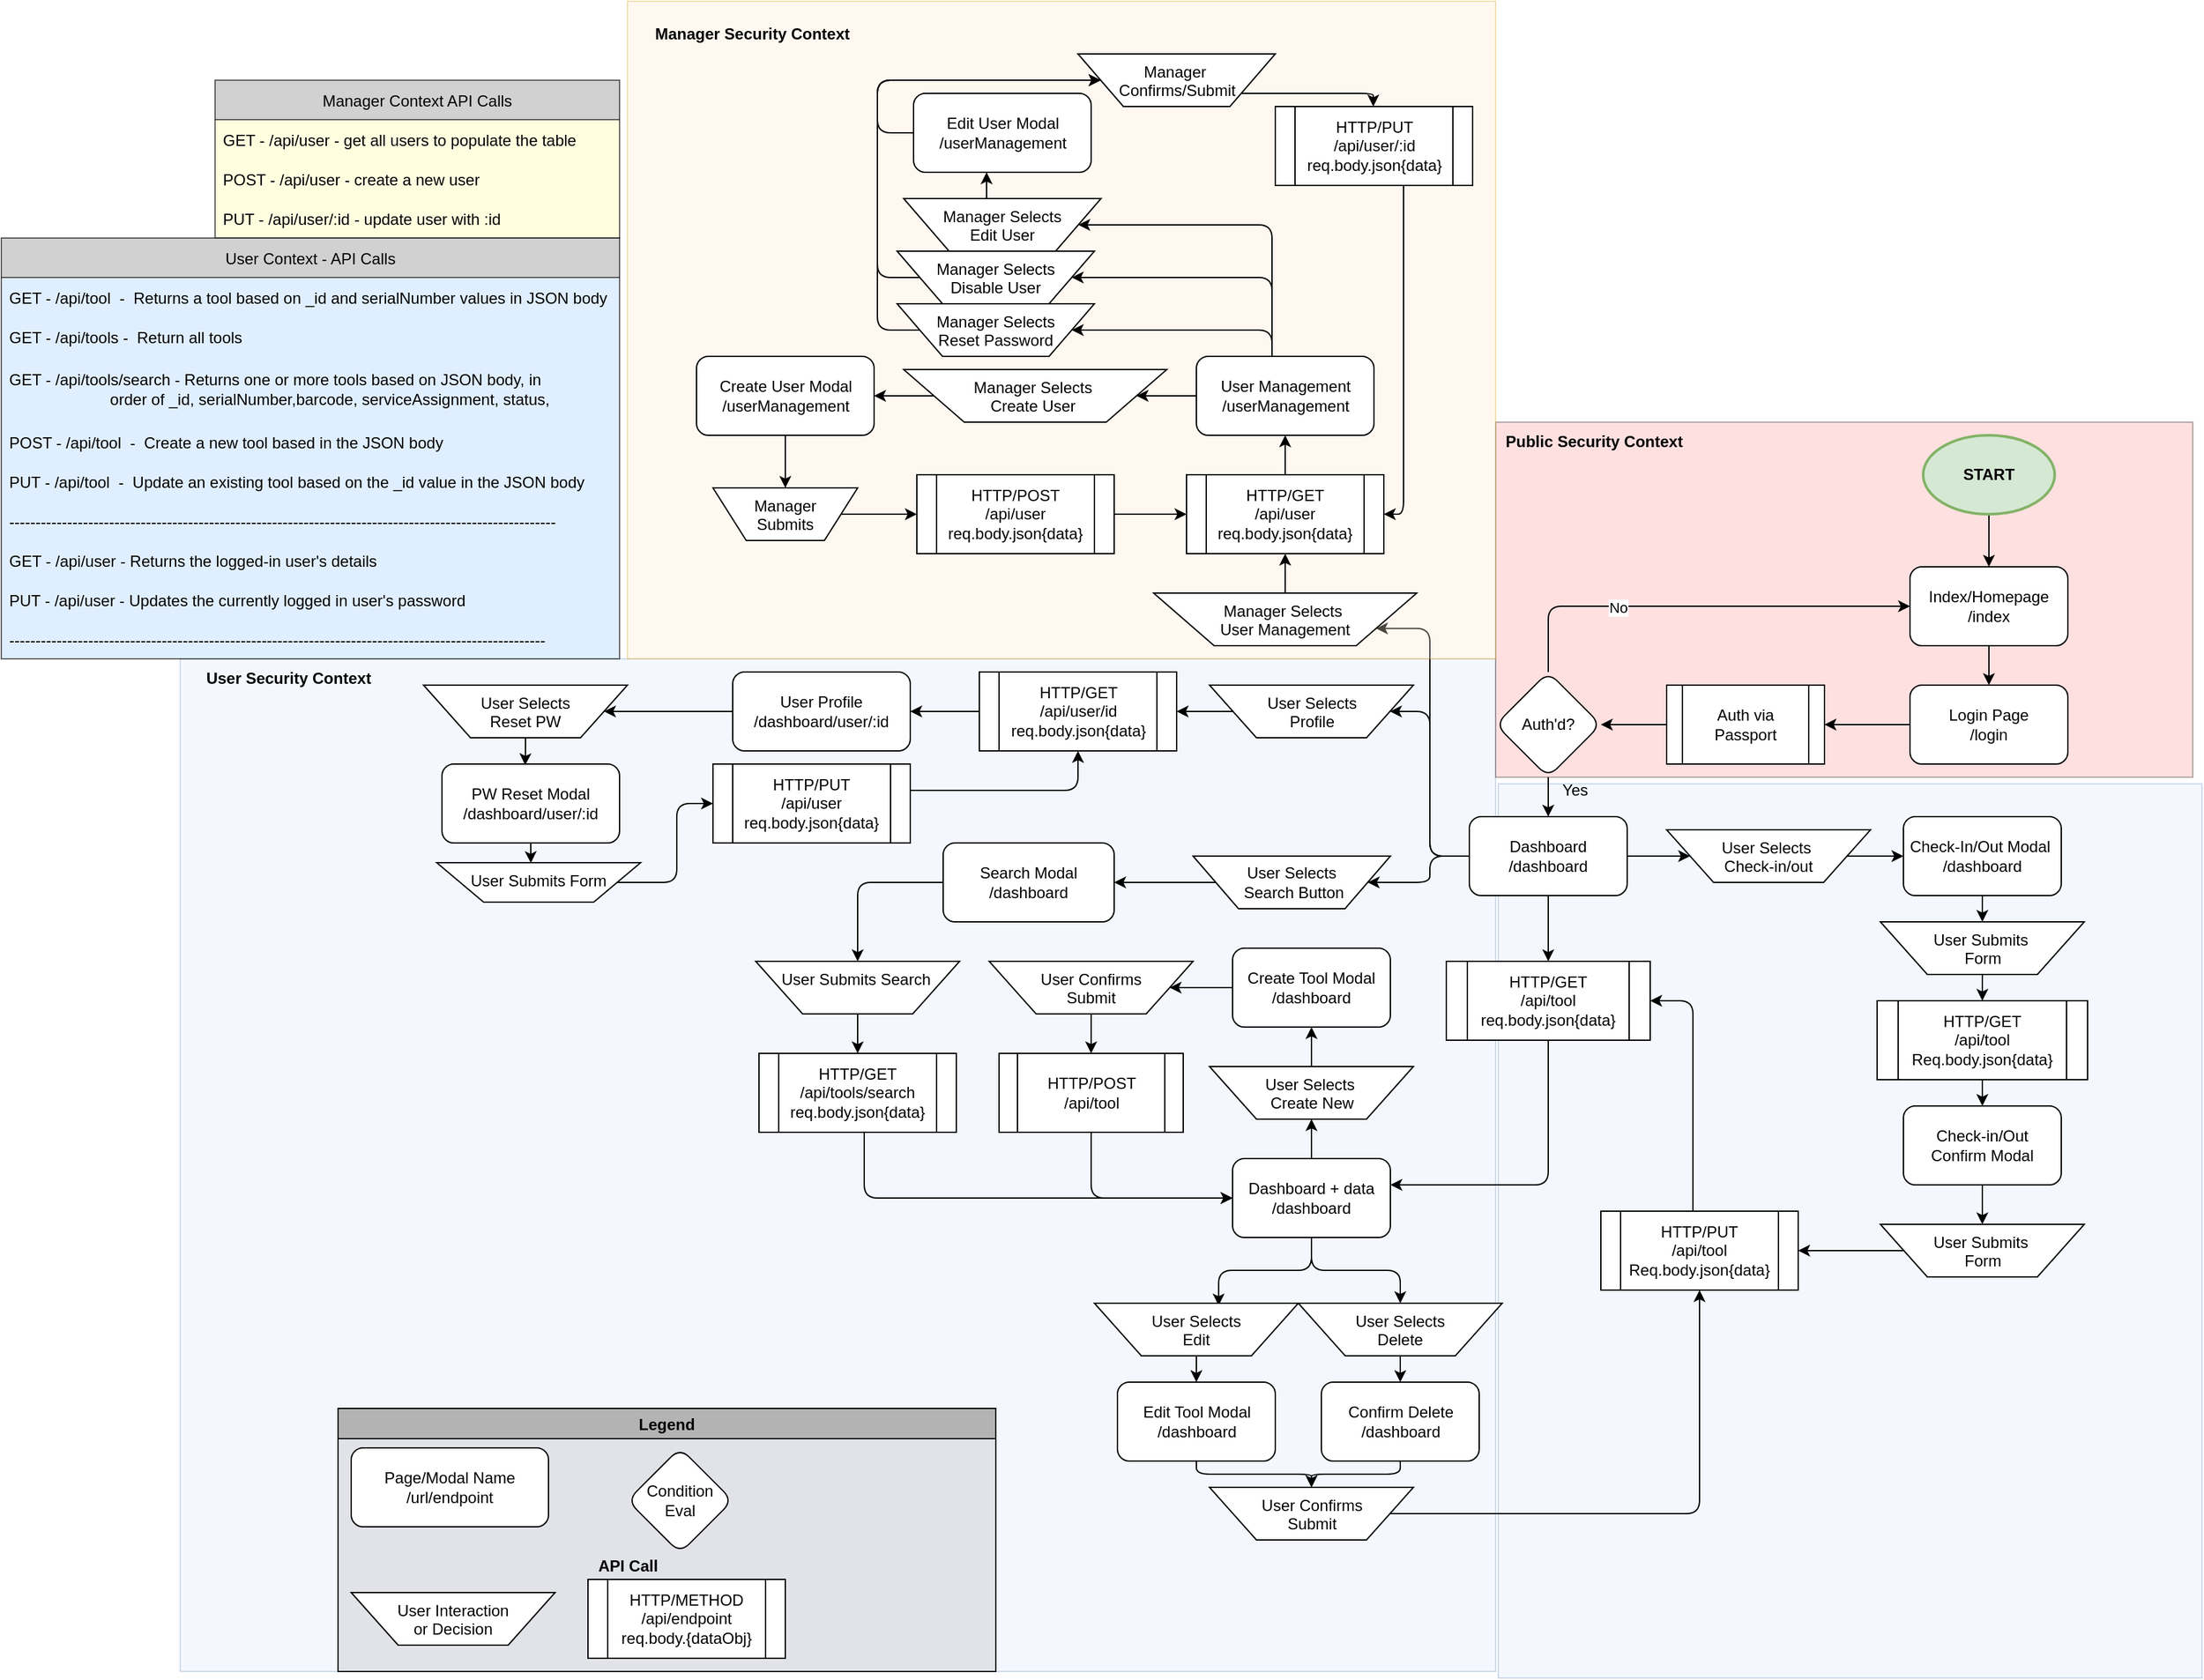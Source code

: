 <mxfile>
    <diagram id="4ttkeWYAClYkD4OeKcZB" name="BusinessLogicTreeAPI">
        <mxGraphModel dx="2296" dy="1923" grid="1" gridSize="10" guides="1" tooltips="1" connect="1" arrows="1" fold="1" page="1" pageScale="1" pageWidth="850" pageHeight="1100" math="0" shadow="0">
            <root>
                <mxCell id="0"/>
                <mxCell id="1" parent="0"/>
                <mxCell id="136" value="" style="rounded=0;whiteSpace=wrap;html=1;fillColor=#dae8fc;opacity=30;strokeColor=#6c8ebf;rotation=90;" vertex="1" parent="1">
                    <mxGeometry x="239.5" y="277.5" width="680" height="535" as="geometry"/>
                </mxCell>
                <mxCell id="135" value="" style="rounded=0;whiteSpace=wrap;html=1;fillColor=#dae8fc;opacity=30;strokeColor=#6c8ebf;" vertex="1" parent="1">
                    <mxGeometry x="-690" y="110" width="1000" height="770" as="geometry"/>
                </mxCell>
                <mxCell id="132" value="" style="rounded=0;whiteSpace=wrap;html=1;fillColor=#FF9999;opacity=30;" vertex="1" parent="1">
                    <mxGeometry x="310" y="-70" width="530" height="270" as="geometry"/>
                </mxCell>
                <mxCell id="6" value="" style="edgeStyle=none;html=1;" edge="1" parent="1" source="3" target="5">
                    <mxGeometry relative="1" as="geometry"/>
                </mxCell>
                <mxCell id="9" value="" style="edgeStyle=none;html=1;" edge="1" parent="1" source="3" target="8">
                    <mxGeometry relative="1" as="geometry">
                        <Array as="points">
                            <mxPoint x="350" y="70"/>
                        </Array>
                    </mxGeometry>
                </mxCell>
                <mxCell id="10" value="No" style="edgeLabel;html=1;align=center;verticalAlign=middle;resizable=0;points=[];" vertex="1" connectable="0" parent="9">
                    <mxGeometry x="-0.367" y="-1" relative="1" as="geometry">
                        <mxPoint as="offset"/>
                    </mxGeometry>
                </mxCell>
                <mxCell id="3" value="Auth'd?" style="rhombus;whiteSpace=wrap;html=1;rounded=1;" vertex="1" parent="1">
                    <mxGeometry x="310" y="120" width="80" height="80" as="geometry"/>
                </mxCell>
                <mxCell id="64" value="" style="edgeStyle=orthogonalEdgeStyle;html=1;startArrow=none;startFill=0;" edge="1" parent="1" source="5" target="25">
                    <mxGeometry relative="1" as="geometry"/>
                </mxCell>
                <mxCell id="73" value="" style="edgeStyle=orthogonalEdgeStyle;html=1;startArrow=none;startFill=0;" edge="1" parent="1" source="5" target="71">
                    <mxGeometry relative="1" as="geometry"/>
                </mxCell>
                <mxCell id="100" value="" style="edgeStyle=orthogonalEdgeStyle;html=1;startArrow=none;startFill=0;" edge="1" parent="1" source="5" target="39">
                    <mxGeometry relative="1" as="geometry"/>
                </mxCell>
                <mxCell id="110" style="edgeStyle=orthogonalEdgeStyle;html=1;entryX=1;entryY=0.5;entryDx=0;entryDy=0;startArrow=none;startFill=0;" edge="1" parent="1" source="5" target="109">
                    <mxGeometry relative="1" as="geometry">
                        <Array as="points">
                            <mxPoint x="260" y="260"/>
                            <mxPoint x="260" y="150"/>
                        </Array>
                    </mxGeometry>
                </mxCell>
                <mxCell id="142" style="edgeStyle=orthogonalEdgeStyle;html=1;entryX=1;entryY=0.75;entryDx=0;entryDy=0;startArrow=none;startFill=0;" edge="1" parent="1" source="5" target="141">
                    <mxGeometry relative="1" as="geometry">
                        <Array as="points">
                            <mxPoint x="260" y="260"/>
                            <mxPoint x="260" y="87"/>
                        </Array>
                    </mxGeometry>
                </mxCell>
                <mxCell id="5" value="Dashboard&lt;br&gt;/dashboard" style="whiteSpace=wrap;html=1;rounded=1;" vertex="1" parent="1">
                    <mxGeometry x="290" y="230" width="120" height="60" as="geometry"/>
                </mxCell>
                <mxCell id="7" value="Yes" style="text;html=1;align=center;verticalAlign=middle;resizable=0;points=[];autosize=1;strokeColor=none;fillColor=none;" vertex="1" parent="1">
                    <mxGeometry x="350" y="200" width="40" height="20" as="geometry"/>
                </mxCell>
                <mxCell id="12" value="" style="edgeStyle=none;html=1;" edge="1" parent="1" source="8" target="11">
                    <mxGeometry relative="1" as="geometry"/>
                </mxCell>
                <mxCell id="8" value="Index/Homepage&lt;br&gt;/index" style="whiteSpace=wrap;html=1;rounded=1;" vertex="1" parent="1">
                    <mxGeometry x="625" y="40" width="120" height="60" as="geometry"/>
                </mxCell>
                <mxCell id="14" value="" style="edgeStyle=none;html=1;" edge="1" parent="1" source="11" target="13">
                    <mxGeometry relative="1" as="geometry"/>
                </mxCell>
                <mxCell id="11" value="Login Page&lt;br&gt;/login" style="whiteSpace=wrap;html=1;rounded=1;" vertex="1" parent="1">
                    <mxGeometry x="625" y="130" width="120" height="60" as="geometry"/>
                </mxCell>
                <mxCell id="106" style="edgeStyle=orthogonalEdgeStyle;html=1;entryX=1;entryY=0.5;entryDx=0;entryDy=0;startArrow=none;startFill=0;" edge="1" parent="1" source="13" target="3">
                    <mxGeometry relative="1" as="geometry"/>
                </mxCell>
                <mxCell id="13" value="Auth via Passport" style="shape=process;whiteSpace=wrap;html=1;backgroundOutline=1;" vertex="1" parent="1">
                    <mxGeometry x="440" y="130" width="120" height="60" as="geometry"/>
                </mxCell>
                <mxCell id="96" value="" style="edgeStyle=orthogonalEdgeStyle;html=1;startArrow=none;startFill=0;" edge="1" parent="1" source="23" target="95">
                    <mxGeometry relative="1" as="geometry"/>
                </mxCell>
                <mxCell id="180" style="edgeStyle=orthogonalEdgeStyle;html=1;startArrow=none;startFill=0;" edge="1" parent="1" source="23" target="176">
                    <mxGeometry relative="1" as="geometry"/>
                </mxCell>
                <mxCell id="181" style="edgeStyle=orthogonalEdgeStyle;html=1;entryX=0.609;entryY=0.957;entryDx=0;entryDy=0;entryPerimeter=0;startArrow=none;startFill=0;" edge="1" parent="1" source="23" target="48">
                    <mxGeometry relative="1" as="geometry"/>
                </mxCell>
                <mxCell id="23" value="Dashboard + data&lt;br&gt;/dashboard" style="whiteSpace=wrap;html=1;rounded=1;" vertex="1" parent="1">
                    <mxGeometry x="110" y="490" width="120" height="60" as="geometry"/>
                </mxCell>
                <mxCell id="65" value="" style="edgeStyle=orthogonalEdgeStyle;html=1;startArrow=none;startFill=0;" edge="1" parent="1" source="25" target="29">
                    <mxGeometry relative="1" as="geometry"/>
                </mxCell>
                <mxCell id="25" value="User Selects&lt;br&gt;&amp;nbsp;Search Button" style="verticalLabelPosition=middle;verticalAlign=middle;html=1;shape=trapezoid;perimeter=trapezoidPerimeter;whiteSpace=wrap;size=0.23;arcSize=10;flipV=1;labelPosition=center;align=center;fontFamily=Helvetica;fontSize=12;fontColor=rgb(0, 0, 0);strokeColor=rgb(0, 0, 0);fillColor=rgb(255, 255, 255);" vertex="1" parent="1">
                    <mxGeometry x="80" y="260" width="150" height="40" as="geometry"/>
                </mxCell>
                <mxCell id="67" value="" style="edgeStyle=orthogonalEdgeStyle;html=1;startArrow=none;startFill=0;" edge="1" parent="1" source="32" target="42">
                    <mxGeometry relative="1" as="geometry"/>
                </mxCell>
                <mxCell id="32" value="User Submits Search&amp;nbsp;" style="verticalLabelPosition=middle;verticalAlign=top;html=1;shape=trapezoid;perimeter=trapezoidPerimeter;whiteSpace=wrap;size=0.23;arcSize=10;flipV=1;labelPosition=center;align=center;fontFamily=Helvetica;fontSize=12;fontColor=rgb(0, 0, 0);strokeColor=rgb(0, 0, 0);fillColor=rgb(255, 255, 255);" vertex="1" parent="1">
                    <mxGeometry x="-252.5" y="340" width="155" height="40" as="geometry"/>
                </mxCell>
                <mxCell id="66" value="" style="edgeStyle=orthogonalEdgeStyle;html=1;startArrow=none;startFill=0;" edge="1" parent="1" source="29" target="32">
                    <mxGeometry relative="1" as="geometry">
                        <Array as="points">
                            <mxPoint x="-175" y="280"/>
                        </Array>
                    </mxGeometry>
                </mxCell>
                <mxCell id="29" value="Search Modal&lt;br&gt;/dashboard" style="whiteSpace=wrap;html=1;rounded=1;" vertex="1" parent="1">
                    <mxGeometry x="-110" y="250" width="130" height="60" as="geometry"/>
                </mxCell>
                <mxCell id="40" value="" style="edgeStyle=orthogonalEdgeStyle;html=1;startArrow=none;startFill=0;exitX=0.5;exitY=1;exitDx=0;exitDy=0;" edge="1" parent="1" source="39" target="23">
                    <mxGeometry relative="1" as="geometry">
                        <Array as="points">
                            <mxPoint x="350" y="400"/>
                            <mxPoint x="350" y="510"/>
                        </Array>
                    </mxGeometry>
                </mxCell>
                <mxCell id="39" value="HTTP/GET&lt;br&gt;/api/tool&lt;br&gt;req.body.json{data}" style="shape=process;whiteSpace=wrap;html=1;backgroundOutline=1;" vertex="1" parent="1">
                    <mxGeometry x="272.5" y="340" width="155" height="60" as="geometry"/>
                </mxCell>
                <mxCell id="68" style="edgeStyle=orthogonalEdgeStyle;html=1;entryX=0;entryY=0.5;entryDx=0;entryDy=0;startArrow=none;startFill=0;" edge="1" parent="1" source="42" target="23">
                    <mxGeometry relative="1" as="geometry">
                        <Array as="points">
                            <mxPoint x="-170" y="520"/>
                        </Array>
                    </mxGeometry>
                </mxCell>
                <mxCell id="42" value="HTTP/GET&lt;br&gt;/api/tools/search&lt;br&gt;req.body.json{data}" style="shape=process;whiteSpace=wrap;html=1;backgroundOutline=1;" vertex="1" parent="1">
                    <mxGeometry x="-250" y="410" width="150" height="60" as="geometry"/>
                </mxCell>
                <mxCell id="182" value="" style="edgeStyle=orthogonalEdgeStyle;html=1;startArrow=none;startFill=0;" edge="1" parent="1" source="48" target="173">
                    <mxGeometry relative="1" as="geometry"/>
                </mxCell>
                <mxCell id="48" value="User Selects&lt;br&gt;Edit" style="verticalLabelPosition=middle;verticalAlign=top;html=1;shape=trapezoid;perimeter=trapezoidPerimeter;whiteSpace=wrap;size=0.23;arcSize=10;flipV=1;labelPosition=center;align=center;fontFamily=Helvetica;fontSize=12;fontColor=rgb(0, 0, 0);strokeColor=rgb(0, 0, 0);fillColor=rgb(255, 255, 255);" vertex="1" parent="1">
                    <mxGeometry x="5" y="600" width="155" height="40" as="geometry"/>
                </mxCell>
                <mxCell id="74" value="" style="edgeStyle=orthogonalEdgeStyle;html=1;startArrow=none;startFill=0;" edge="1" parent="1" source="71" target="72">
                    <mxGeometry relative="1" as="geometry"/>
                </mxCell>
                <mxCell id="71" value="User Selects&amp;nbsp;&lt;br&gt;Check-in/out" style="verticalLabelPosition=middle;verticalAlign=top;html=1;shape=trapezoid;perimeter=trapezoidPerimeter;whiteSpace=wrap;size=0.23;arcSize=10;flipV=1;labelPosition=center;align=center;fontFamily=Helvetica;fontSize=12;fontColor=rgb(0, 0, 0);strokeColor=rgb(0, 0, 0);fillColor=rgb(255, 255, 255);" vertex="1" parent="1">
                    <mxGeometry x="440" y="240" width="155" height="40" as="geometry"/>
                </mxCell>
                <mxCell id="77" value="" style="edgeStyle=orthogonalEdgeStyle;html=1;startArrow=none;startFill=0;" edge="1" parent="1" source="72" target="76">
                    <mxGeometry relative="1" as="geometry"/>
                </mxCell>
                <mxCell id="72" value="Check-In/Out Modal&amp;nbsp;&lt;br&gt;/dashboard" style="rounded=1;whiteSpace=wrap;html=1;" vertex="1" parent="1">
                    <mxGeometry x="620" y="230" width="120" height="60" as="geometry"/>
                </mxCell>
                <mxCell id="76" value="User Submits&amp;nbsp;&lt;br&gt;Form" style="verticalLabelPosition=middle;verticalAlign=top;html=1;shape=trapezoid;perimeter=trapezoidPerimeter;whiteSpace=wrap;size=0.23;arcSize=10;flipV=1;labelPosition=center;align=center;fontFamily=Helvetica;fontSize=12;fontColor=rgb(0, 0, 0);strokeColor=rgb(0, 0, 0);fillColor=rgb(255, 255, 255);" vertex="1" parent="1">
                    <mxGeometry x="602.5" y="310" width="155" height="40" as="geometry"/>
                </mxCell>
                <mxCell id="82" value="" style="edgeStyle=orthogonalEdgeStyle;html=1;startArrow=none;startFill=0;" edge="1" parent="1" target="83" source="76">
                    <mxGeometry relative="1" as="geometry">
                        <mxPoint x="664.739" y="370" as="sourcePoint"/>
                    </mxGeometry>
                </mxCell>
                <mxCell id="87" style="edgeStyle=orthogonalEdgeStyle;html=1;startArrow=none;startFill=0;" edge="1" parent="1" source="83" target="86">
                    <mxGeometry relative="1" as="geometry"/>
                </mxCell>
                <mxCell id="83" value="HTTP/GET&lt;br&gt;/api/tool&lt;br&gt;Req.body.json{data}" style="shape=process;whiteSpace=wrap;html=1;backgroundOutline=1;" vertex="1" parent="1">
                    <mxGeometry x="600" y="370" width="160" height="60" as="geometry"/>
                </mxCell>
                <mxCell id="90" value="" style="edgeStyle=orthogonalEdgeStyle;html=1;startArrow=none;startFill=0;" edge="1" parent="1" source="86" target="89">
                    <mxGeometry relative="1" as="geometry"/>
                </mxCell>
                <mxCell id="86" value="Check-in/Out&lt;br&gt;Confirm Modal" style="rounded=1;whiteSpace=wrap;html=1;" vertex="1" parent="1">
                    <mxGeometry x="620" y="450" width="120" height="60" as="geometry"/>
                </mxCell>
                <mxCell id="92" value="" style="edgeStyle=orthogonalEdgeStyle;html=1;startArrow=none;startFill=0;entryX=1;entryY=0.5;entryDx=0;entryDy=0;" edge="1" parent="1" source="89" target="91">
                    <mxGeometry relative="1" as="geometry"/>
                </mxCell>
                <mxCell id="89" value="User Submits&amp;nbsp;&lt;br&gt;Form" style="verticalLabelPosition=middle;verticalAlign=top;html=1;shape=trapezoid;perimeter=trapezoidPerimeter;whiteSpace=wrap;size=0.23;arcSize=10;flipV=1;labelPosition=center;align=center;fontFamily=Helvetica;fontSize=12;fontColor=rgb(0, 0, 0);strokeColor=rgb(0, 0, 0);fillColor=rgb(255, 255, 255);" vertex="1" parent="1">
                    <mxGeometry x="602.5" y="540" width="155" height="40" as="geometry"/>
                </mxCell>
                <mxCell id="AcRuhjQtrq6F4DFQvBhn-196" style="edgeStyle=elbowEdgeStyle;elbow=vertical;html=1;entryX=1;entryY=0.5;entryDx=0;entryDy=0;startArrow=none;startFill=0;" edge="1" parent="1" source="91" target="39">
                    <mxGeometry relative="1" as="geometry">
                        <Array as="points">
                            <mxPoint x="460" y="370"/>
                            <mxPoint x="450" y="400"/>
                            <mxPoint x="460" y="430"/>
                        </Array>
                    </mxGeometry>
                </mxCell>
                <mxCell id="91" value="HTTP/PUT&lt;br&gt;/api/tool&lt;br&gt;Req.body.json{data}" style="shape=process;whiteSpace=wrap;html=1;backgroundOutline=1;" vertex="1" parent="1">
                    <mxGeometry x="390" y="530" width="150" height="60" as="geometry"/>
                </mxCell>
                <mxCell id="98" value="" style="edgeStyle=orthogonalEdgeStyle;html=1;startArrow=none;startFill=0;" edge="1" parent="1" source="95" target="97">
                    <mxGeometry relative="1" as="geometry"/>
                </mxCell>
                <mxCell id="95" value="User Selects&amp;nbsp;&lt;br&gt;Create New" style="verticalLabelPosition=middle;verticalAlign=top;html=1;shape=trapezoid;perimeter=trapezoidPerimeter;whiteSpace=wrap;size=0.23;arcSize=10;flipV=1;labelPosition=center;align=center;fontFamily=Helvetica;fontSize=12;fontColor=rgb(0, 0, 0);strokeColor=rgb(0, 0, 0);fillColor=rgb(255, 255, 255);" vertex="1" parent="1">
                    <mxGeometry x="92.5" y="420" width="155" height="40" as="geometry"/>
                </mxCell>
                <mxCell id="101" value="" style="edgeStyle=orthogonalEdgeStyle;html=1;startArrow=none;startFill=0;" edge="1" parent="1" source="97" target="99">
                    <mxGeometry relative="1" as="geometry"/>
                </mxCell>
                <mxCell id="97" value="Create Tool Modal&lt;br&gt;/dashboard" style="rounded=1;whiteSpace=wrap;html=1;" vertex="1" parent="1">
                    <mxGeometry x="110" y="330" width="120" height="60" as="geometry"/>
                </mxCell>
                <mxCell id="103" value="" style="edgeStyle=orthogonalEdgeStyle;html=1;startArrow=none;startFill=0;" edge="1" parent="1" source="99" target="102">
                    <mxGeometry relative="1" as="geometry"/>
                </mxCell>
                <mxCell id="99" value="User Confirms&lt;br&gt;Submit" style="verticalLabelPosition=middle;verticalAlign=top;html=1;shape=trapezoid;perimeter=trapezoidPerimeter;whiteSpace=wrap;size=0.23;arcSize=10;flipV=1;labelPosition=center;align=center;fontFamily=Helvetica;fontSize=12;fontColor=rgb(0, 0, 0);strokeColor=rgb(0, 0, 0);fillColor=rgb(255, 255, 255);" vertex="1" parent="1">
                    <mxGeometry x="-75" y="340" width="155" height="40" as="geometry"/>
                </mxCell>
                <mxCell id="104" style="edgeStyle=orthogonalEdgeStyle;html=1;entryX=0;entryY=0.5;entryDx=0;entryDy=0;startArrow=none;startFill=0;" edge="1" parent="1" source="102" target="23">
                    <mxGeometry relative="1" as="geometry">
                        <Array as="points">
                            <mxPoint x="3" y="520"/>
                        </Array>
                    </mxGeometry>
                </mxCell>
                <mxCell id="102" value="HTTP/POST&lt;br&gt;/api/tool" style="shape=process;whiteSpace=wrap;html=1;backgroundOutline=1;" vertex="1" parent="1">
                    <mxGeometry x="-67.5" y="410" width="140" height="60" as="geometry"/>
                </mxCell>
                <mxCell id="108" value="" style="edgeStyle=orthogonalEdgeStyle;html=1;startArrow=none;startFill=0;" edge="1" parent="1" source="107" target="8">
                    <mxGeometry relative="1" as="geometry"/>
                </mxCell>
                <mxCell id="107" value="&lt;b&gt;START&lt;/b&gt;" style="strokeWidth=2;html=1;shape=mxgraph.flowchart.start_1;whiteSpace=wrap;fillColor=#d5e8d4;strokeColor=#82b366;" vertex="1" parent="1">
                    <mxGeometry x="635" y="-60" width="100" height="60" as="geometry"/>
                </mxCell>
                <mxCell id="113" style="edgeStyle=orthogonalEdgeStyle;html=1;entryX=1;entryY=0.5;entryDx=0;entryDy=0;startArrow=none;startFill=0;" edge="1" parent="1" source="109" target="112">
                    <mxGeometry relative="1" as="geometry"/>
                </mxCell>
                <mxCell id="109" value="User Selects&lt;br&gt;Profile" style="verticalLabelPosition=middle;verticalAlign=top;html=1;shape=trapezoid;perimeter=trapezoidPerimeter;whiteSpace=wrap;size=0.23;arcSize=10;flipV=1;labelPosition=center;align=center;fontFamily=Helvetica;fontSize=12;fontColor=rgb(0, 0, 0);strokeColor=rgb(0, 0, 0);fillColor=rgb(255, 255, 255);" vertex="1" parent="1">
                    <mxGeometry x="92.5" y="130" width="155" height="40" as="geometry"/>
                </mxCell>
                <mxCell id="115" style="edgeStyle=orthogonalEdgeStyle;html=1;entryX=1;entryY=0.5;entryDx=0;entryDy=0;startArrow=none;startFill=0;" edge="1" parent="1" source="112" target="114">
                    <mxGeometry relative="1" as="geometry"/>
                </mxCell>
                <mxCell id="112" value="HTTP/GET&lt;br&gt;/api/user/id&lt;br&gt;req.body.json{data}" style="shape=process;whiteSpace=wrap;html=1;backgroundOutline=1;" vertex="1" parent="1">
                    <mxGeometry x="-82.5" y="120" width="150" height="60" as="geometry"/>
                </mxCell>
                <mxCell id="117" value="" style="edgeStyle=orthogonalEdgeStyle;html=1;startArrow=none;startFill=0;" edge="1" parent="1" source="114" target="116">
                    <mxGeometry relative="1" as="geometry"/>
                </mxCell>
                <mxCell id="114" value="User Profile&lt;br&gt;/dashboard/user/:id" style="whiteSpace=wrap;html=1;rounded=1;" vertex="1" parent="1">
                    <mxGeometry x="-270" y="120" width="135" height="60" as="geometry"/>
                </mxCell>
                <mxCell id="194" style="edgeStyle=orthogonalEdgeStyle;html=1;entryX=0.468;entryY=0.014;entryDx=0;entryDy=0;entryPerimeter=0;startArrow=none;startFill=0;" edge="1" parent="1" source="116" target="125">
                    <mxGeometry relative="1" as="geometry"/>
                </mxCell>
                <mxCell id="116" value="User Selects&lt;br&gt;Reset PW" style="verticalLabelPosition=middle;verticalAlign=top;html=1;shape=trapezoid;perimeter=trapezoidPerimeter;whiteSpace=wrap;size=0.23;arcSize=10;flipV=1;labelPosition=center;align=center;fontFamily=Helvetica;fontSize=12;fontColor=rgb(0, 0, 0);strokeColor=rgb(0, 0, 0);fillColor=rgb(255, 255, 255);" vertex="1" parent="1">
                    <mxGeometry x="-505" y="130" width="155" height="40" as="geometry"/>
                </mxCell>
                <mxCell id="119" value="Legend" style="swimlane;fillColor=#B3B3B3;" vertex="1" parent="1">
                    <mxGeometry x="-570" y="680" width="500" height="200" as="geometry"/>
                </mxCell>
                <mxCell id="140" value="" style="rounded=0;whiteSpace=wrap;html=1;fillColor=#B3B3B3;opacity=30;" vertex="1" parent="119">
                    <mxGeometry y="23" width="500" height="177" as="geometry"/>
                </mxCell>
                <mxCell id="118" value="Page/Modal Name&lt;br&gt;/url/endpoint" style="whiteSpace=wrap;html=1;rounded=1;" vertex="1" parent="119">
                    <mxGeometry x="10" y="30" width="150" height="60" as="geometry"/>
                </mxCell>
                <mxCell id="120" value="User Interaction&lt;br&gt;or Decision" style="verticalLabelPosition=middle;verticalAlign=top;html=1;shape=trapezoid;perimeter=trapezoidPerimeter;whiteSpace=wrap;size=0.23;arcSize=10;flipV=1;labelPosition=center;align=center;fontFamily=Helvetica;fontSize=12;fontColor=rgb(0, 0, 0);strokeColor=rgb(0, 0, 0);fillColor=rgb(255, 255, 255);" vertex="1" parent="119">
                    <mxGeometry x="10" y="140" width="155" height="40" as="geometry"/>
                </mxCell>
                <mxCell id="121" value="Condition&lt;br&gt;Eval" style="rhombus;whiteSpace=wrap;html=1;rounded=1;" vertex="1" parent="119">
                    <mxGeometry x="220" y="30" width="80" height="80" as="geometry"/>
                </mxCell>
                <mxCell id="122" value="HTTP/METHOD&lt;br&gt;/api/endpoint&lt;br&gt;req.body.{dataObj}" style="shape=process;whiteSpace=wrap;html=1;backgroundOutline=1;" vertex="1" parent="119">
                    <mxGeometry x="190" y="130" width="150" height="60" as="geometry"/>
                </mxCell>
                <mxCell id="123" value="API Call" style="text;html=1;align=center;verticalAlign=middle;resizable=0;points=[];autosize=1;strokeColor=none;fillColor=none;fontStyle=1" vertex="1" parent="119">
                    <mxGeometry x="190" y="110" width="60" height="20" as="geometry"/>
                </mxCell>
                <mxCell id="195" style="edgeStyle=orthogonalEdgeStyle;html=1;entryX=0.462;entryY=0.99;entryDx=0;entryDy=0;entryPerimeter=0;startArrow=none;startFill=0;" edge="1" parent="1" source="125" target="127">
                    <mxGeometry relative="1" as="geometry"/>
                </mxCell>
                <mxCell id="125" value="PW Reset Modal&lt;br&gt;/dashboard/user/:id" style="whiteSpace=wrap;html=1;rounded=1;" vertex="1" parent="1">
                    <mxGeometry x="-491" y="190" width="135" height="60" as="geometry"/>
                </mxCell>
                <mxCell id="196" style="edgeStyle=orthogonalEdgeStyle;html=1;entryX=0;entryY=0.5;entryDx=0;entryDy=0;startArrow=none;startFill=0;" edge="1" parent="1" source="127" target="129">
                    <mxGeometry relative="1" as="geometry"/>
                </mxCell>
                <mxCell id="127" value="User Submits Form" style="verticalLabelPosition=middle;verticalAlign=top;html=1;shape=trapezoid;perimeter=trapezoidPerimeter;whiteSpace=wrap;size=0.23;arcSize=10;flipV=1;labelPosition=center;align=center;fontFamily=Helvetica;fontSize=12;fontColor=rgb(0, 0, 0);strokeColor=rgb(0, 0, 0);fillColor=rgb(255, 255, 255);" vertex="1" parent="1">
                    <mxGeometry x="-495" y="265" width="155" height="30" as="geometry"/>
                </mxCell>
                <mxCell id="131" style="edgeStyle=orthogonalEdgeStyle;html=1;startArrow=none;startFill=0;entryX=0.5;entryY=1;entryDx=0;entryDy=0;" edge="1" parent="1" source="129" target="112">
                    <mxGeometry relative="1" as="geometry">
                        <mxPoint x="-360" y="170" as="targetPoint"/>
                        <Array as="points">
                            <mxPoint x="-7" y="210"/>
                        </Array>
                    </mxGeometry>
                </mxCell>
                <mxCell id="129" value="HTTP/PUT&lt;br&gt;/api/user&lt;br&gt;req.body.json{data}" style="shape=process;whiteSpace=wrap;html=1;backgroundOutline=1;" vertex="1" parent="1">
                    <mxGeometry x="-285" y="190" width="150" height="60" as="geometry"/>
                </mxCell>
                <mxCell id="133" value="Public Security Context" style="text;html=1;strokeColor=none;fillColor=none;align=center;verticalAlign=middle;whiteSpace=wrap;rounded=0;opacity=30;fontStyle=1" vertex="1" parent="1">
                    <mxGeometry x="310" y="-70" width="150" height="30" as="geometry"/>
                </mxCell>
                <mxCell id="137" value="" style="rounded=0;whiteSpace=wrap;html=1;fillColor=#ffe6cc;opacity=30;strokeColor=#d79b00;" vertex="1" parent="1">
                    <mxGeometry x="-350" y="-390" width="660" height="500" as="geometry"/>
                </mxCell>
                <mxCell id="138" value="Manager Security Context" style="text;html=1;strokeColor=none;fillColor=none;align=center;verticalAlign=middle;whiteSpace=wrap;rounded=0;opacity=30;fontStyle=1" vertex="1" parent="1">
                    <mxGeometry x="-350" y="-380" width="190" height="30" as="geometry"/>
                </mxCell>
                <mxCell id="139" value="User Security Context" style="text;html=1;strokeColor=none;fillColor=none;align=center;verticalAlign=middle;whiteSpace=wrap;rounded=0;opacity=30;fontStyle=1" vertex="1" parent="1">
                    <mxGeometry x="-690" y="110" width="165" height="30" as="geometry"/>
                </mxCell>
                <mxCell id="144" value="" style="edgeStyle=orthogonalEdgeStyle;html=1;startArrow=none;startFill=0;entryX=0.5;entryY=1;entryDx=0;entryDy=0;" edge="1" parent="1" source="141" target="145">
                    <mxGeometry relative="1" as="geometry">
                        <mxPoint x="150" y="10.0" as="targetPoint"/>
                    </mxGeometry>
                </mxCell>
                <mxCell id="141" value="Manager Selects&amp;nbsp;&lt;br&gt;User Management" style="verticalLabelPosition=middle;verticalAlign=top;html=1;shape=trapezoid;perimeter=trapezoidPerimeter;whiteSpace=wrap;size=0.23;arcSize=10;flipV=1;labelPosition=center;align=center;fontFamily=Helvetica;fontSize=12;fontColor=rgb(0, 0, 0);strokeColor=rgb(0, 0, 0);fillColor=rgb(255, 255, 255);" vertex="1" parent="1">
                    <mxGeometry x="50" y="60" width="200" height="40" as="geometry"/>
                </mxCell>
                <mxCell id="147" value="" style="edgeStyle=orthogonalEdgeStyle;html=1;startArrow=none;startFill=0;" edge="1" parent="1" source="145" target="146">
                    <mxGeometry relative="1" as="geometry"/>
                </mxCell>
                <mxCell id="145" value="HTTP/GET&lt;br&gt;/api/user&lt;br&gt;req.body.json{data}" style="shape=process;whiteSpace=wrap;html=1;backgroundOutline=1;" vertex="1" parent="1">
                    <mxGeometry x="75" y="-30" width="150" height="60" as="geometry"/>
                </mxCell>
                <mxCell id="150" value="" style="edgeStyle=orthogonalEdgeStyle;html=1;startArrow=none;startFill=0;" edge="1" parent="1" source="146" target="148">
                    <mxGeometry relative="1" as="geometry"/>
                </mxCell>
                <mxCell id="160" style="edgeStyle=orthogonalEdgeStyle;html=1;startArrow=none;startFill=0;entryX=1;entryY=0.5;entryDx=0;entryDy=0;" edge="1" parent="1" source="146" target="157">
                    <mxGeometry relative="1" as="geometry">
                        <Array as="points">
                            <mxPoint x="140" y="-140"/>
                        </Array>
                    </mxGeometry>
                </mxCell>
                <mxCell id="162" style="edgeStyle=orthogonalEdgeStyle;html=1;entryX=1;entryY=0.5;entryDx=0;entryDy=0;startArrow=none;startFill=0;" edge="1" parent="1" source="146" target="158">
                    <mxGeometry relative="1" as="geometry">
                        <Array as="points">
                            <mxPoint x="140" y="-180"/>
                        </Array>
                    </mxGeometry>
                </mxCell>
                <mxCell id="164" style="edgeStyle=orthogonalEdgeStyle;html=1;entryX=1;entryY=0.5;entryDx=0;entryDy=0;startArrow=none;startFill=0;" edge="1" parent="1" source="146" target="159">
                    <mxGeometry relative="1" as="geometry">
                        <Array as="points">
                            <mxPoint x="140" y="-220"/>
                        </Array>
                    </mxGeometry>
                </mxCell>
                <mxCell id="146" value="User Management&lt;br&gt;/userManagement" style="whiteSpace=wrap;html=1;rounded=1;" vertex="1" parent="1">
                    <mxGeometry x="82.5" y="-120" width="135" height="60" as="geometry"/>
                </mxCell>
                <mxCell id="151" value="" style="edgeStyle=orthogonalEdgeStyle;html=1;startArrow=none;startFill=0;" edge="1" parent="1" source="148" target="149">
                    <mxGeometry relative="1" as="geometry"/>
                </mxCell>
                <mxCell id="148" value="Manager Selects&amp;nbsp;&lt;br&gt;Create User&amp;nbsp;" style="verticalLabelPosition=middle;verticalAlign=top;html=1;shape=trapezoid;perimeter=trapezoidPerimeter;whiteSpace=wrap;size=0.23;arcSize=10;flipV=1;labelPosition=center;align=center;fontFamily=Helvetica;fontSize=12;fontColor=rgb(0, 0, 0);strokeColor=rgb(0, 0, 0);fillColor=rgb(255, 255, 255);" vertex="1" parent="1">
                    <mxGeometry x="-140" y="-110" width="200" height="40" as="geometry"/>
                </mxCell>
                <mxCell id="153" value="" style="edgeStyle=orthogonalEdgeStyle;html=1;startArrow=none;startFill=0;" edge="1" parent="1" source="149" target="152">
                    <mxGeometry relative="1" as="geometry"/>
                </mxCell>
                <mxCell id="149" value="Create User Modal&lt;br&gt;/userManagement" style="whiteSpace=wrap;html=1;rounded=1;" vertex="1" parent="1">
                    <mxGeometry x="-297.5" y="-120" width="135" height="60" as="geometry"/>
                </mxCell>
                <mxCell id="155" value="" style="edgeStyle=orthogonalEdgeStyle;html=1;startArrow=none;startFill=0;" edge="1" parent="1" source="152" target="154">
                    <mxGeometry relative="1" as="geometry"/>
                </mxCell>
                <mxCell id="152" value="Manager&lt;br&gt;Submits" style="verticalLabelPosition=middle;verticalAlign=top;html=1;shape=trapezoid;perimeter=trapezoidPerimeter;whiteSpace=wrap;size=0.23;arcSize=10;flipV=1;labelPosition=center;align=center;fontFamily=Helvetica;fontSize=12;fontColor=rgb(0, 0, 0);strokeColor=rgb(0, 0, 0);fillColor=rgb(255, 255, 255);" vertex="1" parent="1">
                    <mxGeometry x="-285" y="-20" width="110" height="40" as="geometry"/>
                </mxCell>
                <mxCell id="156" value="" style="edgeStyle=orthogonalEdgeStyle;html=1;startArrow=none;startFill=0;" edge="1" parent="1" source="154" target="145">
                    <mxGeometry relative="1" as="geometry"/>
                </mxCell>
                <mxCell id="154" value="HTTP/POST&lt;br&gt;/api/user&lt;br&gt;req.body.json{data}" style="shape=process;whiteSpace=wrap;html=1;backgroundOutline=1;" vertex="1" parent="1">
                    <mxGeometry x="-130" y="-30" width="150" height="60" as="geometry"/>
                </mxCell>
                <mxCell id="167" style="edgeStyle=orthogonalEdgeStyle;html=1;entryX=0;entryY=0.5;entryDx=0;entryDy=0;startArrow=none;startFill=0;" edge="1" parent="1" source="157" target="166">
                    <mxGeometry relative="1" as="geometry">
                        <Array as="points">
                            <mxPoint x="-160" y="-140"/>
                            <mxPoint x="-160" y="-330"/>
                        </Array>
                    </mxGeometry>
                </mxCell>
                <mxCell id="157" value="Manager Selects&lt;br&gt;Reset Password" style="verticalLabelPosition=middle;verticalAlign=top;html=1;shape=trapezoid;perimeter=trapezoidPerimeter;whiteSpace=wrap;size=0.23;arcSize=10;flipV=1;labelPosition=center;align=center;fontFamily=Helvetica;fontSize=12;fontColor=rgb(0, 0, 0);strokeColor=rgb(0, 0, 0);fillColor=rgb(255, 255, 255);" vertex="1" parent="1">
                    <mxGeometry x="-145" y="-160" width="150" height="40" as="geometry"/>
                </mxCell>
                <mxCell id="168" style="edgeStyle=orthogonalEdgeStyle;html=1;entryX=0;entryY=0.5;entryDx=0;entryDy=0;startArrow=none;startFill=0;" edge="1" parent="1" source="158" target="166">
                    <mxGeometry relative="1" as="geometry">
                        <Array as="points">
                            <mxPoint x="-160" y="-180"/>
                            <mxPoint x="-160" y="-330"/>
                        </Array>
                    </mxGeometry>
                </mxCell>
                <mxCell id="158" value="Manager Selects&lt;br&gt;Disable User" style="verticalLabelPosition=middle;verticalAlign=top;html=1;shape=trapezoid;perimeter=trapezoidPerimeter;whiteSpace=wrap;size=0.23;arcSize=10;flipV=1;labelPosition=center;align=center;fontFamily=Helvetica;fontSize=12;fontColor=rgb(0, 0, 0);strokeColor=rgb(0, 0, 0);fillColor=rgb(255, 255, 255);" vertex="1" parent="1">
                    <mxGeometry x="-145" y="-200" width="150" height="40" as="geometry"/>
                </mxCell>
                <mxCell id="AcRuhjQtrq6F4DFQvBhn-201" style="edgeStyle=elbowEdgeStyle;elbow=vertical;html=1;startArrow=none;startFill=0;" edge="1" parent="1" source="159" target="163">
                    <mxGeometry relative="1" as="geometry">
                        <Array as="points">
                            <mxPoint x="-77" y="-250"/>
                        </Array>
                    </mxGeometry>
                </mxCell>
                <mxCell id="159" value="Manager Selects&lt;br&gt;Edit User" style="verticalLabelPosition=middle;verticalAlign=top;html=1;shape=trapezoid;perimeter=trapezoidPerimeter;whiteSpace=wrap;size=0.23;arcSize=10;flipV=1;labelPosition=center;align=center;fontFamily=Helvetica;fontSize=12;fontColor=rgb(0, 0, 0);strokeColor=rgb(0, 0, 0);fillColor=rgb(255, 255, 255);" vertex="1" parent="1">
                    <mxGeometry x="-140" y="-240" width="150" height="40" as="geometry"/>
                </mxCell>
                <mxCell id="AcRuhjQtrq6F4DFQvBhn-202" style="edgeStyle=elbowEdgeStyle;elbow=vertical;html=1;exitX=0;exitY=0.5;exitDx=0;exitDy=0;entryX=0;entryY=0.5;entryDx=0;entryDy=0;startArrow=none;startFill=0;" edge="1" parent="1" source="163" target="166">
                    <mxGeometry relative="1" as="geometry">
                        <Array as="points">
                            <mxPoint x="-160" y="-300"/>
                            <mxPoint x="-150" y="-320"/>
                            <mxPoint y="-330"/>
                        </Array>
                    </mxGeometry>
                </mxCell>
                <mxCell id="163" value="Edit User Modal&lt;br&gt;/userManagement" style="whiteSpace=wrap;html=1;rounded=1;" vertex="1" parent="1">
                    <mxGeometry x="-132.5" y="-320" width="135" height="60" as="geometry"/>
                </mxCell>
                <mxCell id="171" value="" style="edgeStyle=orthogonalEdgeStyle;html=1;startArrow=none;startFill=0;" edge="1" parent="1" source="166" target="170">
                    <mxGeometry relative="1" as="geometry">
                        <Array as="points">
                            <mxPoint x="217" y="-320"/>
                        </Array>
                    </mxGeometry>
                </mxCell>
                <mxCell id="166" value="Manager&amp;nbsp;&lt;br&gt;Confirms/Submit" style="verticalLabelPosition=middle;verticalAlign=top;html=1;shape=trapezoid;perimeter=trapezoidPerimeter;whiteSpace=wrap;size=0.23;arcSize=10;flipV=1;labelPosition=center;align=center;fontFamily=Helvetica;fontSize=12;fontColor=rgb(0, 0, 0);strokeColor=rgb(0, 0, 0);fillColor=rgb(255, 255, 255);" vertex="1" parent="1">
                    <mxGeometry x="-7.5" y="-350" width="150" height="40" as="geometry"/>
                </mxCell>
                <mxCell id="172" style="edgeStyle=orthogonalEdgeStyle;html=1;startArrow=none;startFill=0;" edge="1" parent="1" source="170">
                    <mxGeometry relative="1" as="geometry">
                        <mxPoint x="225" as="targetPoint"/>
                        <Array as="points">
                            <mxPoint x="240" y="-260"/>
                            <mxPoint x="240"/>
                        </Array>
                    </mxGeometry>
                </mxCell>
                <mxCell id="170" value="HTTP/PUT&lt;br&gt;/api/user/:id&lt;br&gt;req.body.json{data}" style="shape=process;whiteSpace=wrap;html=1;backgroundOutline=1;" vertex="1" parent="1">
                    <mxGeometry x="142.5" y="-310" width="150" height="60" as="geometry"/>
                </mxCell>
                <mxCell id="185" style="edgeStyle=orthogonalEdgeStyle;html=1;startArrow=none;startFill=0;" edge="1" parent="1" source="173" target="174">
                    <mxGeometry relative="1" as="geometry"/>
                </mxCell>
                <mxCell id="173" value="Edit Tool Modal&lt;br&gt;/dashboard" style="whiteSpace=wrap;html=1;rounded=1;" vertex="1" parent="1">
                    <mxGeometry x="22.5" y="660" width="120" height="60" as="geometry"/>
                </mxCell>
                <mxCell id="189" style="edgeStyle=orthogonalEdgeStyle;html=1;entryX=0.5;entryY=1;entryDx=0;entryDy=0;startArrow=none;startFill=0;" edge="1" parent="1" source="174" target="91">
                    <mxGeometry relative="1" as="geometry">
                        <mxPoint x="401.15" y="720.84" as="targetPoint"/>
                    </mxGeometry>
                </mxCell>
                <mxCell id="174" value="User Confirms&lt;br&gt;Submit" style="verticalLabelPosition=middle;verticalAlign=top;html=1;shape=trapezoid;perimeter=trapezoidPerimeter;whiteSpace=wrap;size=0.23;arcSize=10;flipV=1;labelPosition=center;align=center;fontFamily=Helvetica;fontSize=12;fontColor=rgb(0, 0, 0);strokeColor=rgb(0, 0, 0);fillColor=rgb(255, 255, 255);" vertex="1" parent="1">
                    <mxGeometry x="92.5" y="740" width="155" height="40" as="geometry"/>
                </mxCell>
                <mxCell id="184" value="" style="edgeStyle=orthogonalEdgeStyle;html=1;startArrow=none;startFill=0;" edge="1" parent="1" source="176" target="183">
                    <mxGeometry relative="1" as="geometry"/>
                </mxCell>
                <mxCell id="176" value="User Selects&lt;br&gt;Delete" style="verticalLabelPosition=middle;verticalAlign=top;html=1;shape=trapezoid;perimeter=trapezoidPerimeter;whiteSpace=wrap;size=0.23;arcSize=10;flipV=1;labelPosition=center;align=center;fontFamily=Helvetica;fontSize=12;fontColor=rgb(0, 0, 0);strokeColor=rgb(0, 0, 0);fillColor=rgb(255, 255, 255);" vertex="1" parent="1">
                    <mxGeometry x="160" y="600" width="155" height="40" as="geometry"/>
                </mxCell>
                <mxCell id="186" style="edgeStyle=orthogonalEdgeStyle;html=1;startArrow=none;startFill=0;" edge="1" parent="1" source="183" target="174">
                    <mxGeometry relative="1" as="geometry"/>
                </mxCell>
                <mxCell id="183" value="Confirm Delete&lt;br&gt;/dashboard" style="whiteSpace=wrap;html=1;rounded=1;" vertex="1" parent="1">
                    <mxGeometry x="177.5" y="660" width="120" height="60" as="geometry"/>
                </mxCell>
                <mxCell id="AcRuhjQtrq6F4DFQvBhn-197" value="Manager Context API Calls" style="swimlane;fontStyle=0;childLayout=stackLayout;horizontal=1;startSize=30;horizontalStack=0;resizeParent=1;resizeParentMax=0;resizeLast=0;collapsible=1;marginBottom=0;fillColor=#B3B3B3;opacity=60;swimlaneFillColor=#FFFFCC;" vertex="1" parent="1">
                    <mxGeometry x="-663.5" y="-330" width="307.5" height="120" as="geometry"/>
                </mxCell>
                <mxCell id="AcRuhjQtrq6F4DFQvBhn-198" value="GET - /api/user - get all users to populate the table" style="text;strokeColor=none;fillColor=none;align=left;verticalAlign=middle;spacingLeft=4;spacingRight=4;overflow=hidden;points=[[0,0.5],[1,0.5]];portConstraint=eastwest;rotatable=0;opacity=30;" vertex="1" parent="AcRuhjQtrq6F4DFQvBhn-197">
                    <mxGeometry y="30" width="307.5" height="30" as="geometry"/>
                </mxCell>
                <mxCell id="AcRuhjQtrq6F4DFQvBhn-199" value="POST - /api/user - create a new user" style="text;strokeColor=none;fillColor=none;align=left;verticalAlign=middle;spacingLeft=4;spacingRight=4;overflow=hidden;points=[[0,0.5],[1,0.5]];portConstraint=eastwest;rotatable=0;opacity=30;" vertex="1" parent="AcRuhjQtrq6F4DFQvBhn-197">
                    <mxGeometry y="60" width="307.5" height="30" as="geometry"/>
                </mxCell>
                <mxCell id="AcRuhjQtrq6F4DFQvBhn-200" value="PUT - /api/user/:id - update user with :id" style="text;strokeColor=none;fillColor=none;align=left;verticalAlign=middle;spacingLeft=4;spacingRight=4;overflow=hidden;points=[[0,0.5],[1,0.5]];portConstraint=eastwest;rotatable=0;opacity=30;" vertex="1" parent="AcRuhjQtrq6F4DFQvBhn-197">
                    <mxGeometry y="90" width="307.5" height="30" as="geometry"/>
                </mxCell>
                <mxCell id="AcRuhjQtrq6F4DFQvBhn-203" value="User Context - API Calls" style="swimlane;fontStyle=0;childLayout=stackLayout;horizontal=1;startSize=30;horizontalStack=0;resizeParent=1;resizeParentMax=0;resizeLast=0;collapsible=1;marginBottom=0;fillColor=#B3B3B3;opacity=60;swimlaneFillColor=#CCE5FF;" vertex="1" parent="1">
                    <mxGeometry x="-826" y="-210" width="470" height="320" as="geometry"/>
                </mxCell>
                <mxCell id="AcRuhjQtrq6F4DFQvBhn-205" value="GET - /api/tool  -  Returns a tool based on _id and serialNumber values in JSON body" style="text;strokeColor=none;fillColor=none;align=left;verticalAlign=middle;spacingLeft=4;spacingRight=4;overflow=hidden;points=[[0,0.5],[1,0.5]];portConstraint=eastwest;rotatable=0;opacity=30;" vertex="1" parent="AcRuhjQtrq6F4DFQvBhn-203">
                    <mxGeometry y="30" width="470" height="30" as="geometry"/>
                </mxCell>
                <mxCell id="AcRuhjQtrq6F4DFQvBhn-204" value="GET - /api/tools -  Return all tools" style="text;strokeColor=none;fillColor=none;align=left;verticalAlign=middle;spacingLeft=4;spacingRight=4;overflow=hidden;points=[[0,0.5],[1,0.5]];portConstraint=eastwest;rotatable=0;opacity=30;" vertex="1" parent="AcRuhjQtrq6F4DFQvBhn-203">
                    <mxGeometry y="60" width="470" height="30" as="geometry"/>
                </mxCell>
                <mxCell id="AcRuhjQtrq6F4DFQvBhn-212" value="GET - /api/tools/search - Returns one or more tools based on JSON body, in                                       order of _id, serialNumber,barcode, serviceAssignment, status, " style="text;strokeColor=none;fillColor=none;align=left;verticalAlign=middle;spacingLeft=4;spacingRight=4;overflow=hidden;points=[[0,0.5],[1,0.5]];portConstraint=eastwest;rotatable=0;opacity=30;whiteSpace=wrap;" vertex="1" parent="AcRuhjQtrq6F4DFQvBhn-203">
                    <mxGeometry y="90" width="470" height="50" as="geometry"/>
                </mxCell>
                <mxCell id="AcRuhjQtrq6F4DFQvBhn-207" value="POST - /api/tool  -  Create a new tool based in the JSON body" style="text;strokeColor=none;fillColor=none;align=left;verticalAlign=middle;spacingLeft=4;spacingRight=4;overflow=hidden;points=[[0,0.5],[1,0.5]];portConstraint=eastwest;rotatable=0;opacity=30;" vertex="1" parent="AcRuhjQtrq6F4DFQvBhn-203">
                    <mxGeometry y="140" width="470" height="30" as="geometry"/>
                </mxCell>
                <mxCell id="AcRuhjQtrq6F4DFQvBhn-208" value="PUT - /api/tool  -  Update an existing tool based on the _id value in the JSON body" style="text;strokeColor=none;fillColor=none;align=left;verticalAlign=middle;spacingLeft=4;spacingRight=4;overflow=hidden;points=[[0,0.5],[1,0.5]];portConstraint=eastwest;rotatable=0;opacity=30;" vertex="1" parent="AcRuhjQtrq6F4DFQvBhn-203">
                    <mxGeometry y="170" width="470" height="30" as="geometry"/>
                </mxCell>
                <mxCell id="AcRuhjQtrq6F4DFQvBhn-209" value="--------------------------------------------------------------------------------------------------------" style="text;strokeColor=none;fillColor=none;align=left;verticalAlign=middle;spacingLeft=4;spacingRight=4;overflow=hidden;points=[[0,0.5],[1,0.5]];portConstraint=eastwest;rotatable=0;opacity=30;" vertex="1" parent="AcRuhjQtrq6F4DFQvBhn-203">
                    <mxGeometry y="200" width="470" height="30" as="geometry"/>
                </mxCell>
                <mxCell id="AcRuhjQtrq6F4DFQvBhn-210" value="GET - /api/user - Returns the logged-in user's details " style="text;strokeColor=none;fillColor=none;align=left;verticalAlign=middle;spacingLeft=4;spacingRight=4;overflow=hidden;points=[[0,0.5],[1,0.5]];portConstraint=eastwest;rotatable=0;opacity=30;" vertex="1" parent="AcRuhjQtrq6F4DFQvBhn-203">
                    <mxGeometry y="230" width="470" height="30" as="geometry"/>
                </mxCell>
                <mxCell id="AcRuhjQtrq6F4DFQvBhn-214" value="PUT - /api/user - Updates the currently logged in user's password " style="text;strokeColor=none;fillColor=none;align=left;verticalAlign=middle;spacingLeft=4;spacingRight=4;overflow=hidden;points=[[0,0.5],[1,0.5]];portConstraint=eastwest;rotatable=0;opacity=30;" vertex="1" parent="AcRuhjQtrq6F4DFQvBhn-203">
                    <mxGeometry y="260" width="470" height="30" as="geometry"/>
                </mxCell>
                <mxCell id="AcRuhjQtrq6F4DFQvBhn-213" value="------------------------------------------------------------------------------------------------------" style="text;strokeColor=none;fillColor=none;align=left;verticalAlign=middle;spacingLeft=4;spacingRight=4;overflow=hidden;points=[[0,0.5],[1,0.5]];portConstraint=eastwest;rotatable=0;opacity=30;" vertex="1" parent="AcRuhjQtrq6F4DFQvBhn-203">
                    <mxGeometry y="290" width="470" height="30" as="geometry"/>
                </mxCell>
            </root>
        </mxGraphModel>
    </diagram>
</mxfile>